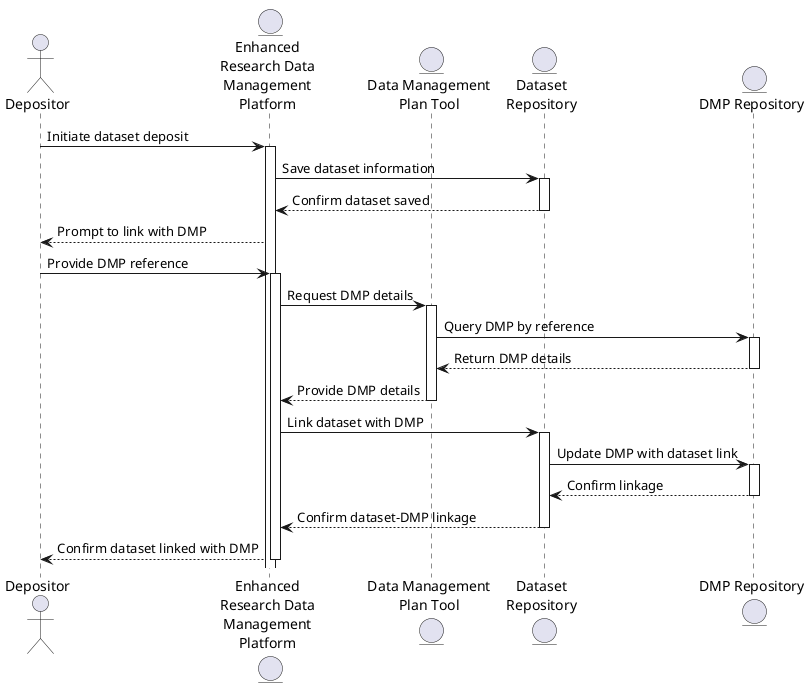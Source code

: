 @startuml
actor Depositor
entity "Enhanced\nResearch Data\nManagement\nPlatform" as ERDMP
entity "Data Management\nPlan Tool" as DMPT
entity "Dataset\nRepository" as DatasetRepo
entity "DMP Repository" as DMPRepo

Depositor -> ERDMP : Initiate dataset deposit
activate ERDMP
ERDMP -> DatasetRepo : Save dataset information
activate DatasetRepo
DatasetRepo --> ERDMP : Confirm dataset saved
deactivate DatasetRepo

ERDMP --> Depositor : Prompt to link with DMP
Depositor -> ERDMP : Provide DMP reference
activate ERDMP

ERDMP -> DMPT : Request DMP details
activate DMPT
DMPT -> DMPRepo : Query DMP by reference
activate DMPRepo
DMPRepo --> DMPT : Return DMP details
deactivate DMPRepo
DMPT --> ERDMP : Provide DMP details
deactivate DMPT

ERDMP -> DatasetRepo : Link dataset with DMP
activate DatasetRepo
DatasetRepo -> DMPRepo : Update DMP with dataset link
activate DMPRepo
DMPRepo --> DatasetRepo : Confirm linkage
deactivate DMPRepo
DatasetRepo --> ERDMP : Confirm dataset-DMP linkage
deactivate DatasetRepo

ERDMP --> Depositor : Confirm dataset linked with DMP
deactivate ERDMP
@enduml